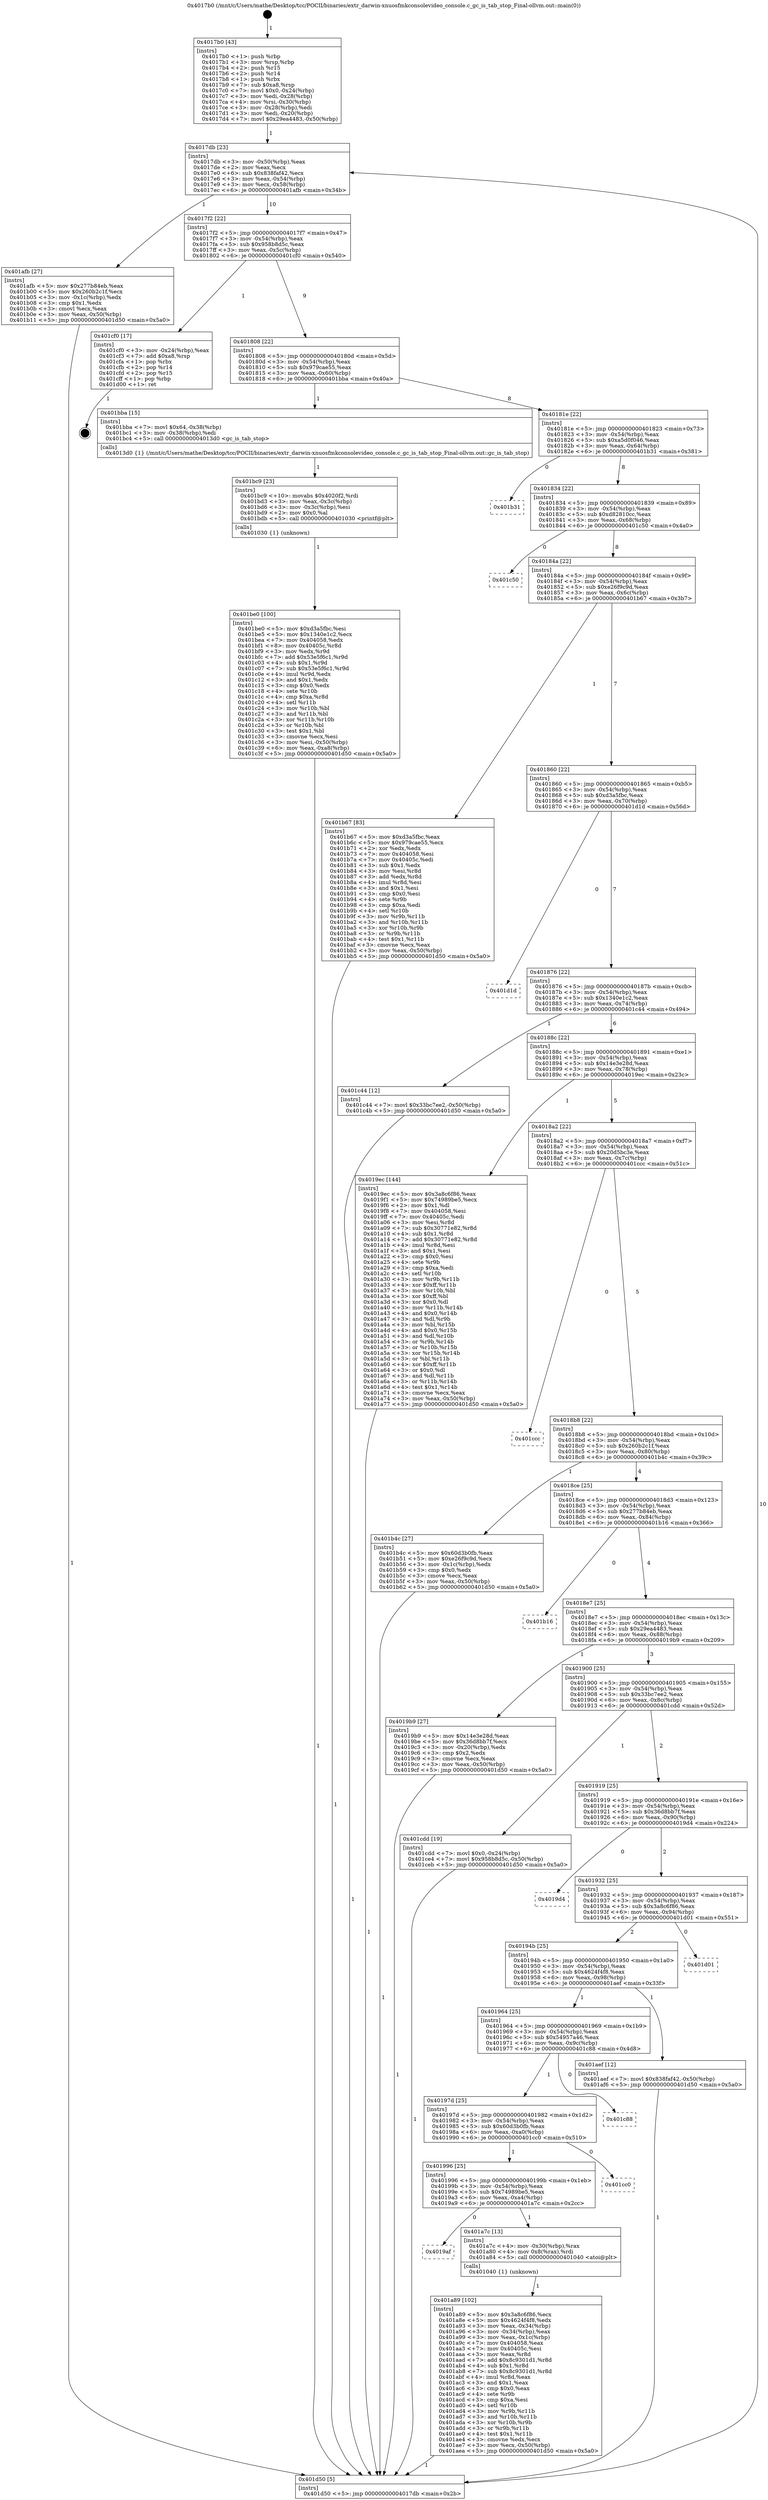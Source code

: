 digraph "0x4017b0" {
  label = "0x4017b0 (/mnt/c/Users/mathe/Desktop/tcc/POCII/binaries/extr_darwin-xnuosfmkconsolevideo_console.c_gc_is_tab_stop_Final-ollvm.out::main(0))"
  labelloc = "t"
  node[shape=record]

  Entry [label="",width=0.3,height=0.3,shape=circle,fillcolor=black,style=filled]
  "0x4017db" [label="{
     0x4017db [23]\l
     | [instrs]\l
     &nbsp;&nbsp;0x4017db \<+3\>: mov -0x50(%rbp),%eax\l
     &nbsp;&nbsp;0x4017de \<+2\>: mov %eax,%ecx\l
     &nbsp;&nbsp;0x4017e0 \<+6\>: sub $0x838faf42,%ecx\l
     &nbsp;&nbsp;0x4017e6 \<+3\>: mov %eax,-0x54(%rbp)\l
     &nbsp;&nbsp;0x4017e9 \<+3\>: mov %ecx,-0x58(%rbp)\l
     &nbsp;&nbsp;0x4017ec \<+6\>: je 0000000000401afb \<main+0x34b\>\l
  }"]
  "0x401afb" [label="{
     0x401afb [27]\l
     | [instrs]\l
     &nbsp;&nbsp;0x401afb \<+5\>: mov $0x277b84eb,%eax\l
     &nbsp;&nbsp;0x401b00 \<+5\>: mov $0x260b2c1f,%ecx\l
     &nbsp;&nbsp;0x401b05 \<+3\>: mov -0x1c(%rbp),%edx\l
     &nbsp;&nbsp;0x401b08 \<+3\>: cmp $0x1,%edx\l
     &nbsp;&nbsp;0x401b0b \<+3\>: cmovl %ecx,%eax\l
     &nbsp;&nbsp;0x401b0e \<+3\>: mov %eax,-0x50(%rbp)\l
     &nbsp;&nbsp;0x401b11 \<+5\>: jmp 0000000000401d50 \<main+0x5a0\>\l
  }"]
  "0x4017f2" [label="{
     0x4017f2 [22]\l
     | [instrs]\l
     &nbsp;&nbsp;0x4017f2 \<+5\>: jmp 00000000004017f7 \<main+0x47\>\l
     &nbsp;&nbsp;0x4017f7 \<+3\>: mov -0x54(%rbp),%eax\l
     &nbsp;&nbsp;0x4017fa \<+5\>: sub $0x958b8d5c,%eax\l
     &nbsp;&nbsp;0x4017ff \<+3\>: mov %eax,-0x5c(%rbp)\l
     &nbsp;&nbsp;0x401802 \<+6\>: je 0000000000401cf0 \<main+0x540\>\l
  }"]
  Exit [label="",width=0.3,height=0.3,shape=circle,fillcolor=black,style=filled,peripheries=2]
  "0x401cf0" [label="{
     0x401cf0 [17]\l
     | [instrs]\l
     &nbsp;&nbsp;0x401cf0 \<+3\>: mov -0x24(%rbp),%eax\l
     &nbsp;&nbsp;0x401cf3 \<+7\>: add $0xa8,%rsp\l
     &nbsp;&nbsp;0x401cfa \<+1\>: pop %rbx\l
     &nbsp;&nbsp;0x401cfb \<+2\>: pop %r14\l
     &nbsp;&nbsp;0x401cfd \<+2\>: pop %r15\l
     &nbsp;&nbsp;0x401cff \<+1\>: pop %rbp\l
     &nbsp;&nbsp;0x401d00 \<+1\>: ret\l
  }"]
  "0x401808" [label="{
     0x401808 [22]\l
     | [instrs]\l
     &nbsp;&nbsp;0x401808 \<+5\>: jmp 000000000040180d \<main+0x5d\>\l
     &nbsp;&nbsp;0x40180d \<+3\>: mov -0x54(%rbp),%eax\l
     &nbsp;&nbsp;0x401810 \<+5\>: sub $0x979cae55,%eax\l
     &nbsp;&nbsp;0x401815 \<+3\>: mov %eax,-0x60(%rbp)\l
     &nbsp;&nbsp;0x401818 \<+6\>: je 0000000000401bba \<main+0x40a\>\l
  }"]
  "0x401be0" [label="{
     0x401be0 [100]\l
     | [instrs]\l
     &nbsp;&nbsp;0x401be0 \<+5\>: mov $0xd3a5fbc,%esi\l
     &nbsp;&nbsp;0x401be5 \<+5\>: mov $0x1340e1c2,%ecx\l
     &nbsp;&nbsp;0x401bea \<+7\>: mov 0x404058,%edx\l
     &nbsp;&nbsp;0x401bf1 \<+8\>: mov 0x40405c,%r8d\l
     &nbsp;&nbsp;0x401bf9 \<+3\>: mov %edx,%r9d\l
     &nbsp;&nbsp;0x401bfc \<+7\>: add $0x53e5f6c1,%r9d\l
     &nbsp;&nbsp;0x401c03 \<+4\>: sub $0x1,%r9d\l
     &nbsp;&nbsp;0x401c07 \<+7\>: sub $0x53e5f6c1,%r9d\l
     &nbsp;&nbsp;0x401c0e \<+4\>: imul %r9d,%edx\l
     &nbsp;&nbsp;0x401c12 \<+3\>: and $0x1,%edx\l
     &nbsp;&nbsp;0x401c15 \<+3\>: cmp $0x0,%edx\l
     &nbsp;&nbsp;0x401c18 \<+4\>: sete %r10b\l
     &nbsp;&nbsp;0x401c1c \<+4\>: cmp $0xa,%r8d\l
     &nbsp;&nbsp;0x401c20 \<+4\>: setl %r11b\l
     &nbsp;&nbsp;0x401c24 \<+3\>: mov %r10b,%bl\l
     &nbsp;&nbsp;0x401c27 \<+3\>: and %r11b,%bl\l
     &nbsp;&nbsp;0x401c2a \<+3\>: xor %r11b,%r10b\l
     &nbsp;&nbsp;0x401c2d \<+3\>: or %r10b,%bl\l
     &nbsp;&nbsp;0x401c30 \<+3\>: test $0x1,%bl\l
     &nbsp;&nbsp;0x401c33 \<+3\>: cmovne %ecx,%esi\l
     &nbsp;&nbsp;0x401c36 \<+3\>: mov %esi,-0x50(%rbp)\l
     &nbsp;&nbsp;0x401c39 \<+6\>: mov %eax,-0xa8(%rbp)\l
     &nbsp;&nbsp;0x401c3f \<+5\>: jmp 0000000000401d50 \<main+0x5a0\>\l
  }"]
  "0x401bba" [label="{
     0x401bba [15]\l
     | [instrs]\l
     &nbsp;&nbsp;0x401bba \<+7\>: movl $0x64,-0x38(%rbp)\l
     &nbsp;&nbsp;0x401bc1 \<+3\>: mov -0x38(%rbp),%edi\l
     &nbsp;&nbsp;0x401bc4 \<+5\>: call 00000000004013d0 \<gc_is_tab_stop\>\l
     | [calls]\l
     &nbsp;&nbsp;0x4013d0 \{1\} (/mnt/c/Users/mathe/Desktop/tcc/POCII/binaries/extr_darwin-xnuosfmkconsolevideo_console.c_gc_is_tab_stop_Final-ollvm.out::gc_is_tab_stop)\l
  }"]
  "0x40181e" [label="{
     0x40181e [22]\l
     | [instrs]\l
     &nbsp;&nbsp;0x40181e \<+5\>: jmp 0000000000401823 \<main+0x73\>\l
     &nbsp;&nbsp;0x401823 \<+3\>: mov -0x54(%rbp),%eax\l
     &nbsp;&nbsp;0x401826 \<+5\>: sub $0xa5d0f046,%eax\l
     &nbsp;&nbsp;0x40182b \<+3\>: mov %eax,-0x64(%rbp)\l
     &nbsp;&nbsp;0x40182e \<+6\>: je 0000000000401b31 \<main+0x381\>\l
  }"]
  "0x401bc9" [label="{
     0x401bc9 [23]\l
     | [instrs]\l
     &nbsp;&nbsp;0x401bc9 \<+10\>: movabs $0x4020f2,%rdi\l
     &nbsp;&nbsp;0x401bd3 \<+3\>: mov %eax,-0x3c(%rbp)\l
     &nbsp;&nbsp;0x401bd6 \<+3\>: mov -0x3c(%rbp),%esi\l
     &nbsp;&nbsp;0x401bd9 \<+2\>: mov $0x0,%al\l
     &nbsp;&nbsp;0x401bdb \<+5\>: call 0000000000401030 \<printf@plt\>\l
     | [calls]\l
     &nbsp;&nbsp;0x401030 \{1\} (unknown)\l
  }"]
  "0x401b31" [label="{
     0x401b31\l
  }", style=dashed]
  "0x401834" [label="{
     0x401834 [22]\l
     | [instrs]\l
     &nbsp;&nbsp;0x401834 \<+5\>: jmp 0000000000401839 \<main+0x89\>\l
     &nbsp;&nbsp;0x401839 \<+3\>: mov -0x54(%rbp),%eax\l
     &nbsp;&nbsp;0x40183c \<+5\>: sub $0xd82810cc,%eax\l
     &nbsp;&nbsp;0x401841 \<+3\>: mov %eax,-0x68(%rbp)\l
     &nbsp;&nbsp;0x401844 \<+6\>: je 0000000000401c50 \<main+0x4a0\>\l
  }"]
  "0x401a89" [label="{
     0x401a89 [102]\l
     | [instrs]\l
     &nbsp;&nbsp;0x401a89 \<+5\>: mov $0x3a8c6f86,%ecx\l
     &nbsp;&nbsp;0x401a8e \<+5\>: mov $0x4624f4f8,%edx\l
     &nbsp;&nbsp;0x401a93 \<+3\>: mov %eax,-0x34(%rbp)\l
     &nbsp;&nbsp;0x401a96 \<+3\>: mov -0x34(%rbp),%eax\l
     &nbsp;&nbsp;0x401a99 \<+3\>: mov %eax,-0x1c(%rbp)\l
     &nbsp;&nbsp;0x401a9c \<+7\>: mov 0x404058,%eax\l
     &nbsp;&nbsp;0x401aa3 \<+7\>: mov 0x40405c,%esi\l
     &nbsp;&nbsp;0x401aaa \<+3\>: mov %eax,%r8d\l
     &nbsp;&nbsp;0x401aad \<+7\>: add $0x8c9301d1,%r8d\l
     &nbsp;&nbsp;0x401ab4 \<+4\>: sub $0x1,%r8d\l
     &nbsp;&nbsp;0x401ab8 \<+7\>: sub $0x8c9301d1,%r8d\l
     &nbsp;&nbsp;0x401abf \<+4\>: imul %r8d,%eax\l
     &nbsp;&nbsp;0x401ac3 \<+3\>: and $0x1,%eax\l
     &nbsp;&nbsp;0x401ac6 \<+3\>: cmp $0x0,%eax\l
     &nbsp;&nbsp;0x401ac9 \<+4\>: sete %r9b\l
     &nbsp;&nbsp;0x401acd \<+3\>: cmp $0xa,%esi\l
     &nbsp;&nbsp;0x401ad0 \<+4\>: setl %r10b\l
     &nbsp;&nbsp;0x401ad4 \<+3\>: mov %r9b,%r11b\l
     &nbsp;&nbsp;0x401ad7 \<+3\>: and %r10b,%r11b\l
     &nbsp;&nbsp;0x401ada \<+3\>: xor %r10b,%r9b\l
     &nbsp;&nbsp;0x401add \<+3\>: or %r9b,%r11b\l
     &nbsp;&nbsp;0x401ae0 \<+4\>: test $0x1,%r11b\l
     &nbsp;&nbsp;0x401ae4 \<+3\>: cmovne %edx,%ecx\l
     &nbsp;&nbsp;0x401ae7 \<+3\>: mov %ecx,-0x50(%rbp)\l
     &nbsp;&nbsp;0x401aea \<+5\>: jmp 0000000000401d50 \<main+0x5a0\>\l
  }"]
  "0x401c50" [label="{
     0x401c50\l
  }", style=dashed]
  "0x40184a" [label="{
     0x40184a [22]\l
     | [instrs]\l
     &nbsp;&nbsp;0x40184a \<+5\>: jmp 000000000040184f \<main+0x9f\>\l
     &nbsp;&nbsp;0x40184f \<+3\>: mov -0x54(%rbp),%eax\l
     &nbsp;&nbsp;0x401852 \<+5\>: sub $0xe26f9c9d,%eax\l
     &nbsp;&nbsp;0x401857 \<+3\>: mov %eax,-0x6c(%rbp)\l
     &nbsp;&nbsp;0x40185a \<+6\>: je 0000000000401b67 \<main+0x3b7\>\l
  }"]
  "0x4019af" [label="{
     0x4019af\l
  }", style=dashed]
  "0x401b67" [label="{
     0x401b67 [83]\l
     | [instrs]\l
     &nbsp;&nbsp;0x401b67 \<+5\>: mov $0xd3a5fbc,%eax\l
     &nbsp;&nbsp;0x401b6c \<+5\>: mov $0x979cae55,%ecx\l
     &nbsp;&nbsp;0x401b71 \<+2\>: xor %edx,%edx\l
     &nbsp;&nbsp;0x401b73 \<+7\>: mov 0x404058,%esi\l
     &nbsp;&nbsp;0x401b7a \<+7\>: mov 0x40405c,%edi\l
     &nbsp;&nbsp;0x401b81 \<+3\>: sub $0x1,%edx\l
     &nbsp;&nbsp;0x401b84 \<+3\>: mov %esi,%r8d\l
     &nbsp;&nbsp;0x401b87 \<+3\>: add %edx,%r8d\l
     &nbsp;&nbsp;0x401b8a \<+4\>: imul %r8d,%esi\l
     &nbsp;&nbsp;0x401b8e \<+3\>: and $0x1,%esi\l
     &nbsp;&nbsp;0x401b91 \<+3\>: cmp $0x0,%esi\l
     &nbsp;&nbsp;0x401b94 \<+4\>: sete %r9b\l
     &nbsp;&nbsp;0x401b98 \<+3\>: cmp $0xa,%edi\l
     &nbsp;&nbsp;0x401b9b \<+4\>: setl %r10b\l
     &nbsp;&nbsp;0x401b9f \<+3\>: mov %r9b,%r11b\l
     &nbsp;&nbsp;0x401ba2 \<+3\>: and %r10b,%r11b\l
     &nbsp;&nbsp;0x401ba5 \<+3\>: xor %r10b,%r9b\l
     &nbsp;&nbsp;0x401ba8 \<+3\>: or %r9b,%r11b\l
     &nbsp;&nbsp;0x401bab \<+4\>: test $0x1,%r11b\l
     &nbsp;&nbsp;0x401baf \<+3\>: cmovne %ecx,%eax\l
     &nbsp;&nbsp;0x401bb2 \<+3\>: mov %eax,-0x50(%rbp)\l
     &nbsp;&nbsp;0x401bb5 \<+5\>: jmp 0000000000401d50 \<main+0x5a0\>\l
  }"]
  "0x401860" [label="{
     0x401860 [22]\l
     | [instrs]\l
     &nbsp;&nbsp;0x401860 \<+5\>: jmp 0000000000401865 \<main+0xb5\>\l
     &nbsp;&nbsp;0x401865 \<+3\>: mov -0x54(%rbp),%eax\l
     &nbsp;&nbsp;0x401868 \<+5\>: sub $0xd3a5fbc,%eax\l
     &nbsp;&nbsp;0x40186d \<+3\>: mov %eax,-0x70(%rbp)\l
     &nbsp;&nbsp;0x401870 \<+6\>: je 0000000000401d1d \<main+0x56d\>\l
  }"]
  "0x401a7c" [label="{
     0x401a7c [13]\l
     | [instrs]\l
     &nbsp;&nbsp;0x401a7c \<+4\>: mov -0x30(%rbp),%rax\l
     &nbsp;&nbsp;0x401a80 \<+4\>: mov 0x8(%rax),%rdi\l
     &nbsp;&nbsp;0x401a84 \<+5\>: call 0000000000401040 \<atoi@plt\>\l
     | [calls]\l
     &nbsp;&nbsp;0x401040 \{1\} (unknown)\l
  }"]
  "0x401d1d" [label="{
     0x401d1d\l
  }", style=dashed]
  "0x401876" [label="{
     0x401876 [22]\l
     | [instrs]\l
     &nbsp;&nbsp;0x401876 \<+5\>: jmp 000000000040187b \<main+0xcb\>\l
     &nbsp;&nbsp;0x40187b \<+3\>: mov -0x54(%rbp),%eax\l
     &nbsp;&nbsp;0x40187e \<+5\>: sub $0x1340e1c2,%eax\l
     &nbsp;&nbsp;0x401883 \<+3\>: mov %eax,-0x74(%rbp)\l
     &nbsp;&nbsp;0x401886 \<+6\>: je 0000000000401c44 \<main+0x494\>\l
  }"]
  "0x401996" [label="{
     0x401996 [25]\l
     | [instrs]\l
     &nbsp;&nbsp;0x401996 \<+5\>: jmp 000000000040199b \<main+0x1eb\>\l
     &nbsp;&nbsp;0x40199b \<+3\>: mov -0x54(%rbp),%eax\l
     &nbsp;&nbsp;0x40199e \<+5\>: sub $0x74989be5,%eax\l
     &nbsp;&nbsp;0x4019a3 \<+6\>: mov %eax,-0xa4(%rbp)\l
     &nbsp;&nbsp;0x4019a9 \<+6\>: je 0000000000401a7c \<main+0x2cc\>\l
  }"]
  "0x401c44" [label="{
     0x401c44 [12]\l
     | [instrs]\l
     &nbsp;&nbsp;0x401c44 \<+7\>: movl $0x33bc7ee2,-0x50(%rbp)\l
     &nbsp;&nbsp;0x401c4b \<+5\>: jmp 0000000000401d50 \<main+0x5a0\>\l
  }"]
  "0x40188c" [label="{
     0x40188c [22]\l
     | [instrs]\l
     &nbsp;&nbsp;0x40188c \<+5\>: jmp 0000000000401891 \<main+0xe1\>\l
     &nbsp;&nbsp;0x401891 \<+3\>: mov -0x54(%rbp),%eax\l
     &nbsp;&nbsp;0x401894 \<+5\>: sub $0x14e3e28d,%eax\l
     &nbsp;&nbsp;0x401899 \<+3\>: mov %eax,-0x78(%rbp)\l
     &nbsp;&nbsp;0x40189c \<+6\>: je 00000000004019ec \<main+0x23c\>\l
  }"]
  "0x401cc0" [label="{
     0x401cc0\l
  }", style=dashed]
  "0x4019ec" [label="{
     0x4019ec [144]\l
     | [instrs]\l
     &nbsp;&nbsp;0x4019ec \<+5\>: mov $0x3a8c6f86,%eax\l
     &nbsp;&nbsp;0x4019f1 \<+5\>: mov $0x74989be5,%ecx\l
     &nbsp;&nbsp;0x4019f6 \<+2\>: mov $0x1,%dl\l
     &nbsp;&nbsp;0x4019f8 \<+7\>: mov 0x404058,%esi\l
     &nbsp;&nbsp;0x4019ff \<+7\>: mov 0x40405c,%edi\l
     &nbsp;&nbsp;0x401a06 \<+3\>: mov %esi,%r8d\l
     &nbsp;&nbsp;0x401a09 \<+7\>: sub $0x30771e82,%r8d\l
     &nbsp;&nbsp;0x401a10 \<+4\>: sub $0x1,%r8d\l
     &nbsp;&nbsp;0x401a14 \<+7\>: add $0x30771e82,%r8d\l
     &nbsp;&nbsp;0x401a1b \<+4\>: imul %r8d,%esi\l
     &nbsp;&nbsp;0x401a1f \<+3\>: and $0x1,%esi\l
     &nbsp;&nbsp;0x401a22 \<+3\>: cmp $0x0,%esi\l
     &nbsp;&nbsp;0x401a25 \<+4\>: sete %r9b\l
     &nbsp;&nbsp;0x401a29 \<+3\>: cmp $0xa,%edi\l
     &nbsp;&nbsp;0x401a2c \<+4\>: setl %r10b\l
     &nbsp;&nbsp;0x401a30 \<+3\>: mov %r9b,%r11b\l
     &nbsp;&nbsp;0x401a33 \<+4\>: xor $0xff,%r11b\l
     &nbsp;&nbsp;0x401a37 \<+3\>: mov %r10b,%bl\l
     &nbsp;&nbsp;0x401a3a \<+3\>: xor $0xff,%bl\l
     &nbsp;&nbsp;0x401a3d \<+3\>: xor $0x0,%dl\l
     &nbsp;&nbsp;0x401a40 \<+3\>: mov %r11b,%r14b\l
     &nbsp;&nbsp;0x401a43 \<+4\>: and $0x0,%r14b\l
     &nbsp;&nbsp;0x401a47 \<+3\>: and %dl,%r9b\l
     &nbsp;&nbsp;0x401a4a \<+3\>: mov %bl,%r15b\l
     &nbsp;&nbsp;0x401a4d \<+4\>: and $0x0,%r15b\l
     &nbsp;&nbsp;0x401a51 \<+3\>: and %dl,%r10b\l
     &nbsp;&nbsp;0x401a54 \<+3\>: or %r9b,%r14b\l
     &nbsp;&nbsp;0x401a57 \<+3\>: or %r10b,%r15b\l
     &nbsp;&nbsp;0x401a5a \<+3\>: xor %r15b,%r14b\l
     &nbsp;&nbsp;0x401a5d \<+3\>: or %bl,%r11b\l
     &nbsp;&nbsp;0x401a60 \<+4\>: xor $0xff,%r11b\l
     &nbsp;&nbsp;0x401a64 \<+3\>: or $0x0,%dl\l
     &nbsp;&nbsp;0x401a67 \<+3\>: and %dl,%r11b\l
     &nbsp;&nbsp;0x401a6a \<+3\>: or %r11b,%r14b\l
     &nbsp;&nbsp;0x401a6d \<+4\>: test $0x1,%r14b\l
     &nbsp;&nbsp;0x401a71 \<+3\>: cmovne %ecx,%eax\l
     &nbsp;&nbsp;0x401a74 \<+3\>: mov %eax,-0x50(%rbp)\l
     &nbsp;&nbsp;0x401a77 \<+5\>: jmp 0000000000401d50 \<main+0x5a0\>\l
  }"]
  "0x4018a2" [label="{
     0x4018a2 [22]\l
     | [instrs]\l
     &nbsp;&nbsp;0x4018a2 \<+5\>: jmp 00000000004018a7 \<main+0xf7\>\l
     &nbsp;&nbsp;0x4018a7 \<+3\>: mov -0x54(%rbp),%eax\l
     &nbsp;&nbsp;0x4018aa \<+5\>: sub $0x20d5bc3e,%eax\l
     &nbsp;&nbsp;0x4018af \<+3\>: mov %eax,-0x7c(%rbp)\l
     &nbsp;&nbsp;0x4018b2 \<+6\>: je 0000000000401ccc \<main+0x51c\>\l
  }"]
  "0x40197d" [label="{
     0x40197d [25]\l
     | [instrs]\l
     &nbsp;&nbsp;0x40197d \<+5\>: jmp 0000000000401982 \<main+0x1d2\>\l
     &nbsp;&nbsp;0x401982 \<+3\>: mov -0x54(%rbp),%eax\l
     &nbsp;&nbsp;0x401985 \<+5\>: sub $0x60d3b0fb,%eax\l
     &nbsp;&nbsp;0x40198a \<+6\>: mov %eax,-0xa0(%rbp)\l
     &nbsp;&nbsp;0x401990 \<+6\>: je 0000000000401cc0 \<main+0x510\>\l
  }"]
  "0x401ccc" [label="{
     0x401ccc\l
  }", style=dashed]
  "0x4018b8" [label="{
     0x4018b8 [22]\l
     | [instrs]\l
     &nbsp;&nbsp;0x4018b8 \<+5\>: jmp 00000000004018bd \<main+0x10d\>\l
     &nbsp;&nbsp;0x4018bd \<+3\>: mov -0x54(%rbp),%eax\l
     &nbsp;&nbsp;0x4018c0 \<+5\>: sub $0x260b2c1f,%eax\l
     &nbsp;&nbsp;0x4018c5 \<+3\>: mov %eax,-0x80(%rbp)\l
     &nbsp;&nbsp;0x4018c8 \<+6\>: je 0000000000401b4c \<main+0x39c\>\l
  }"]
  "0x401c88" [label="{
     0x401c88\l
  }", style=dashed]
  "0x401b4c" [label="{
     0x401b4c [27]\l
     | [instrs]\l
     &nbsp;&nbsp;0x401b4c \<+5\>: mov $0x60d3b0fb,%eax\l
     &nbsp;&nbsp;0x401b51 \<+5\>: mov $0xe26f9c9d,%ecx\l
     &nbsp;&nbsp;0x401b56 \<+3\>: mov -0x1c(%rbp),%edx\l
     &nbsp;&nbsp;0x401b59 \<+3\>: cmp $0x0,%edx\l
     &nbsp;&nbsp;0x401b5c \<+3\>: cmove %ecx,%eax\l
     &nbsp;&nbsp;0x401b5f \<+3\>: mov %eax,-0x50(%rbp)\l
     &nbsp;&nbsp;0x401b62 \<+5\>: jmp 0000000000401d50 \<main+0x5a0\>\l
  }"]
  "0x4018ce" [label="{
     0x4018ce [25]\l
     | [instrs]\l
     &nbsp;&nbsp;0x4018ce \<+5\>: jmp 00000000004018d3 \<main+0x123\>\l
     &nbsp;&nbsp;0x4018d3 \<+3\>: mov -0x54(%rbp),%eax\l
     &nbsp;&nbsp;0x4018d6 \<+5\>: sub $0x277b84eb,%eax\l
     &nbsp;&nbsp;0x4018db \<+6\>: mov %eax,-0x84(%rbp)\l
     &nbsp;&nbsp;0x4018e1 \<+6\>: je 0000000000401b16 \<main+0x366\>\l
  }"]
  "0x401964" [label="{
     0x401964 [25]\l
     | [instrs]\l
     &nbsp;&nbsp;0x401964 \<+5\>: jmp 0000000000401969 \<main+0x1b9\>\l
     &nbsp;&nbsp;0x401969 \<+3\>: mov -0x54(%rbp),%eax\l
     &nbsp;&nbsp;0x40196c \<+5\>: sub $0x54957a46,%eax\l
     &nbsp;&nbsp;0x401971 \<+6\>: mov %eax,-0x9c(%rbp)\l
     &nbsp;&nbsp;0x401977 \<+6\>: je 0000000000401c88 \<main+0x4d8\>\l
  }"]
  "0x401b16" [label="{
     0x401b16\l
  }", style=dashed]
  "0x4018e7" [label="{
     0x4018e7 [25]\l
     | [instrs]\l
     &nbsp;&nbsp;0x4018e7 \<+5\>: jmp 00000000004018ec \<main+0x13c\>\l
     &nbsp;&nbsp;0x4018ec \<+3\>: mov -0x54(%rbp),%eax\l
     &nbsp;&nbsp;0x4018ef \<+5\>: sub $0x29ea4483,%eax\l
     &nbsp;&nbsp;0x4018f4 \<+6\>: mov %eax,-0x88(%rbp)\l
     &nbsp;&nbsp;0x4018fa \<+6\>: je 00000000004019b9 \<main+0x209\>\l
  }"]
  "0x401aef" [label="{
     0x401aef [12]\l
     | [instrs]\l
     &nbsp;&nbsp;0x401aef \<+7\>: movl $0x838faf42,-0x50(%rbp)\l
     &nbsp;&nbsp;0x401af6 \<+5\>: jmp 0000000000401d50 \<main+0x5a0\>\l
  }"]
  "0x4019b9" [label="{
     0x4019b9 [27]\l
     | [instrs]\l
     &nbsp;&nbsp;0x4019b9 \<+5\>: mov $0x14e3e28d,%eax\l
     &nbsp;&nbsp;0x4019be \<+5\>: mov $0x36d8bb7f,%ecx\l
     &nbsp;&nbsp;0x4019c3 \<+3\>: mov -0x20(%rbp),%edx\l
     &nbsp;&nbsp;0x4019c6 \<+3\>: cmp $0x2,%edx\l
     &nbsp;&nbsp;0x4019c9 \<+3\>: cmovne %ecx,%eax\l
     &nbsp;&nbsp;0x4019cc \<+3\>: mov %eax,-0x50(%rbp)\l
     &nbsp;&nbsp;0x4019cf \<+5\>: jmp 0000000000401d50 \<main+0x5a0\>\l
  }"]
  "0x401900" [label="{
     0x401900 [25]\l
     | [instrs]\l
     &nbsp;&nbsp;0x401900 \<+5\>: jmp 0000000000401905 \<main+0x155\>\l
     &nbsp;&nbsp;0x401905 \<+3\>: mov -0x54(%rbp),%eax\l
     &nbsp;&nbsp;0x401908 \<+5\>: sub $0x33bc7ee2,%eax\l
     &nbsp;&nbsp;0x40190d \<+6\>: mov %eax,-0x8c(%rbp)\l
     &nbsp;&nbsp;0x401913 \<+6\>: je 0000000000401cdd \<main+0x52d\>\l
  }"]
  "0x401d50" [label="{
     0x401d50 [5]\l
     | [instrs]\l
     &nbsp;&nbsp;0x401d50 \<+5\>: jmp 00000000004017db \<main+0x2b\>\l
  }"]
  "0x4017b0" [label="{
     0x4017b0 [43]\l
     | [instrs]\l
     &nbsp;&nbsp;0x4017b0 \<+1\>: push %rbp\l
     &nbsp;&nbsp;0x4017b1 \<+3\>: mov %rsp,%rbp\l
     &nbsp;&nbsp;0x4017b4 \<+2\>: push %r15\l
     &nbsp;&nbsp;0x4017b6 \<+2\>: push %r14\l
     &nbsp;&nbsp;0x4017b8 \<+1\>: push %rbx\l
     &nbsp;&nbsp;0x4017b9 \<+7\>: sub $0xa8,%rsp\l
     &nbsp;&nbsp;0x4017c0 \<+7\>: movl $0x0,-0x24(%rbp)\l
     &nbsp;&nbsp;0x4017c7 \<+3\>: mov %edi,-0x28(%rbp)\l
     &nbsp;&nbsp;0x4017ca \<+4\>: mov %rsi,-0x30(%rbp)\l
     &nbsp;&nbsp;0x4017ce \<+3\>: mov -0x28(%rbp),%edi\l
     &nbsp;&nbsp;0x4017d1 \<+3\>: mov %edi,-0x20(%rbp)\l
     &nbsp;&nbsp;0x4017d4 \<+7\>: movl $0x29ea4483,-0x50(%rbp)\l
  }"]
  "0x40194b" [label="{
     0x40194b [25]\l
     | [instrs]\l
     &nbsp;&nbsp;0x40194b \<+5\>: jmp 0000000000401950 \<main+0x1a0\>\l
     &nbsp;&nbsp;0x401950 \<+3\>: mov -0x54(%rbp),%eax\l
     &nbsp;&nbsp;0x401953 \<+5\>: sub $0x4624f4f8,%eax\l
     &nbsp;&nbsp;0x401958 \<+6\>: mov %eax,-0x98(%rbp)\l
     &nbsp;&nbsp;0x40195e \<+6\>: je 0000000000401aef \<main+0x33f\>\l
  }"]
  "0x401cdd" [label="{
     0x401cdd [19]\l
     | [instrs]\l
     &nbsp;&nbsp;0x401cdd \<+7\>: movl $0x0,-0x24(%rbp)\l
     &nbsp;&nbsp;0x401ce4 \<+7\>: movl $0x958b8d5c,-0x50(%rbp)\l
     &nbsp;&nbsp;0x401ceb \<+5\>: jmp 0000000000401d50 \<main+0x5a0\>\l
  }"]
  "0x401919" [label="{
     0x401919 [25]\l
     | [instrs]\l
     &nbsp;&nbsp;0x401919 \<+5\>: jmp 000000000040191e \<main+0x16e\>\l
     &nbsp;&nbsp;0x40191e \<+3\>: mov -0x54(%rbp),%eax\l
     &nbsp;&nbsp;0x401921 \<+5\>: sub $0x36d8bb7f,%eax\l
     &nbsp;&nbsp;0x401926 \<+6\>: mov %eax,-0x90(%rbp)\l
     &nbsp;&nbsp;0x40192c \<+6\>: je 00000000004019d4 \<main+0x224\>\l
  }"]
  "0x401d01" [label="{
     0x401d01\l
  }", style=dashed]
  "0x4019d4" [label="{
     0x4019d4\l
  }", style=dashed]
  "0x401932" [label="{
     0x401932 [25]\l
     | [instrs]\l
     &nbsp;&nbsp;0x401932 \<+5\>: jmp 0000000000401937 \<main+0x187\>\l
     &nbsp;&nbsp;0x401937 \<+3\>: mov -0x54(%rbp),%eax\l
     &nbsp;&nbsp;0x40193a \<+5\>: sub $0x3a8c6f86,%eax\l
     &nbsp;&nbsp;0x40193f \<+6\>: mov %eax,-0x94(%rbp)\l
     &nbsp;&nbsp;0x401945 \<+6\>: je 0000000000401d01 \<main+0x551\>\l
  }"]
  Entry -> "0x4017b0" [label=" 1"]
  "0x4017db" -> "0x401afb" [label=" 1"]
  "0x4017db" -> "0x4017f2" [label=" 10"]
  "0x401cf0" -> Exit [label=" 1"]
  "0x4017f2" -> "0x401cf0" [label=" 1"]
  "0x4017f2" -> "0x401808" [label=" 9"]
  "0x401cdd" -> "0x401d50" [label=" 1"]
  "0x401808" -> "0x401bba" [label=" 1"]
  "0x401808" -> "0x40181e" [label=" 8"]
  "0x401c44" -> "0x401d50" [label=" 1"]
  "0x40181e" -> "0x401b31" [label=" 0"]
  "0x40181e" -> "0x401834" [label=" 8"]
  "0x401be0" -> "0x401d50" [label=" 1"]
  "0x401834" -> "0x401c50" [label=" 0"]
  "0x401834" -> "0x40184a" [label=" 8"]
  "0x401bc9" -> "0x401be0" [label=" 1"]
  "0x40184a" -> "0x401b67" [label=" 1"]
  "0x40184a" -> "0x401860" [label=" 7"]
  "0x401bba" -> "0x401bc9" [label=" 1"]
  "0x401860" -> "0x401d1d" [label=" 0"]
  "0x401860" -> "0x401876" [label=" 7"]
  "0x401b67" -> "0x401d50" [label=" 1"]
  "0x401876" -> "0x401c44" [label=" 1"]
  "0x401876" -> "0x40188c" [label=" 6"]
  "0x401afb" -> "0x401d50" [label=" 1"]
  "0x40188c" -> "0x4019ec" [label=" 1"]
  "0x40188c" -> "0x4018a2" [label=" 5"]
  "0x401aef" -> "0x401d50" [label=" 1"]
  "0x4018a2" -> "0x401ccc" [label=" 0"]
  "0x4018a2" -> "0x4018b8" [label=" 5"]
  "0x401a7c" -> "0x401a89" [label=" 1"]
  "0x4018b8" -> "0x401b4c" [label=" 1"]
  "0x4018b8" -> "0x4018ce" [label=" 4"]
  "0x401996" -> "0x4019af" [label=" 0"]
  "0x4018ce" -> "0x401b16" [label=" 0"]
  "0x4018ce" -> "0x4018e7" [label=" 4"]
  "0x401b4c" -> "0x401d50" [label=" 1"]
  "0x4018e7" -> "0x4019b9" [label=" 1"]
  "0x4018e7" -> "0x401900" [label=" 3"]
  "0x4019b9" -> "0x401d50" [label=" 1"]
  "0x4017b0" -> "0x4017db" [label=" 1"]
  "0x401d50" -> "0x4017db" [label=" 10"]
  "0x4019ec" -> "0x401d50" [label=" 1"]
  "0x40197d" -> "0x401996" [label=" 1"]
  "0x401900" -> "0x401cdd" [label=" 1"]
  "0x401900" -> "0x401919" [label=" 2"]
  "0x401a89" -> "0x401d50" [label=" 1"]
  "0x401919" -> "0x4019d4" [label=" 0"]
  "0x401919" -> "0x401932" [label=" 2"]
  "0x401964" -> "0x40197d" [label=" 1"]
  "0x401932" -> "0x401d01" [label=" 0"]
  "0x401932" -> "0x40194b" [label=" 2"]
  "0x40197d" -> "0x401cc0" [label=" 0"]
  "0x40194b" -> "0x401aef" [label=" 1"]
  "0x40194b" -> "0x401964" [label=" 1"]
  "0x401996" -> "0x401a7c" [label=" 1"]
  "0x401964" -> "0x401c88" [label=" 0"]
}
